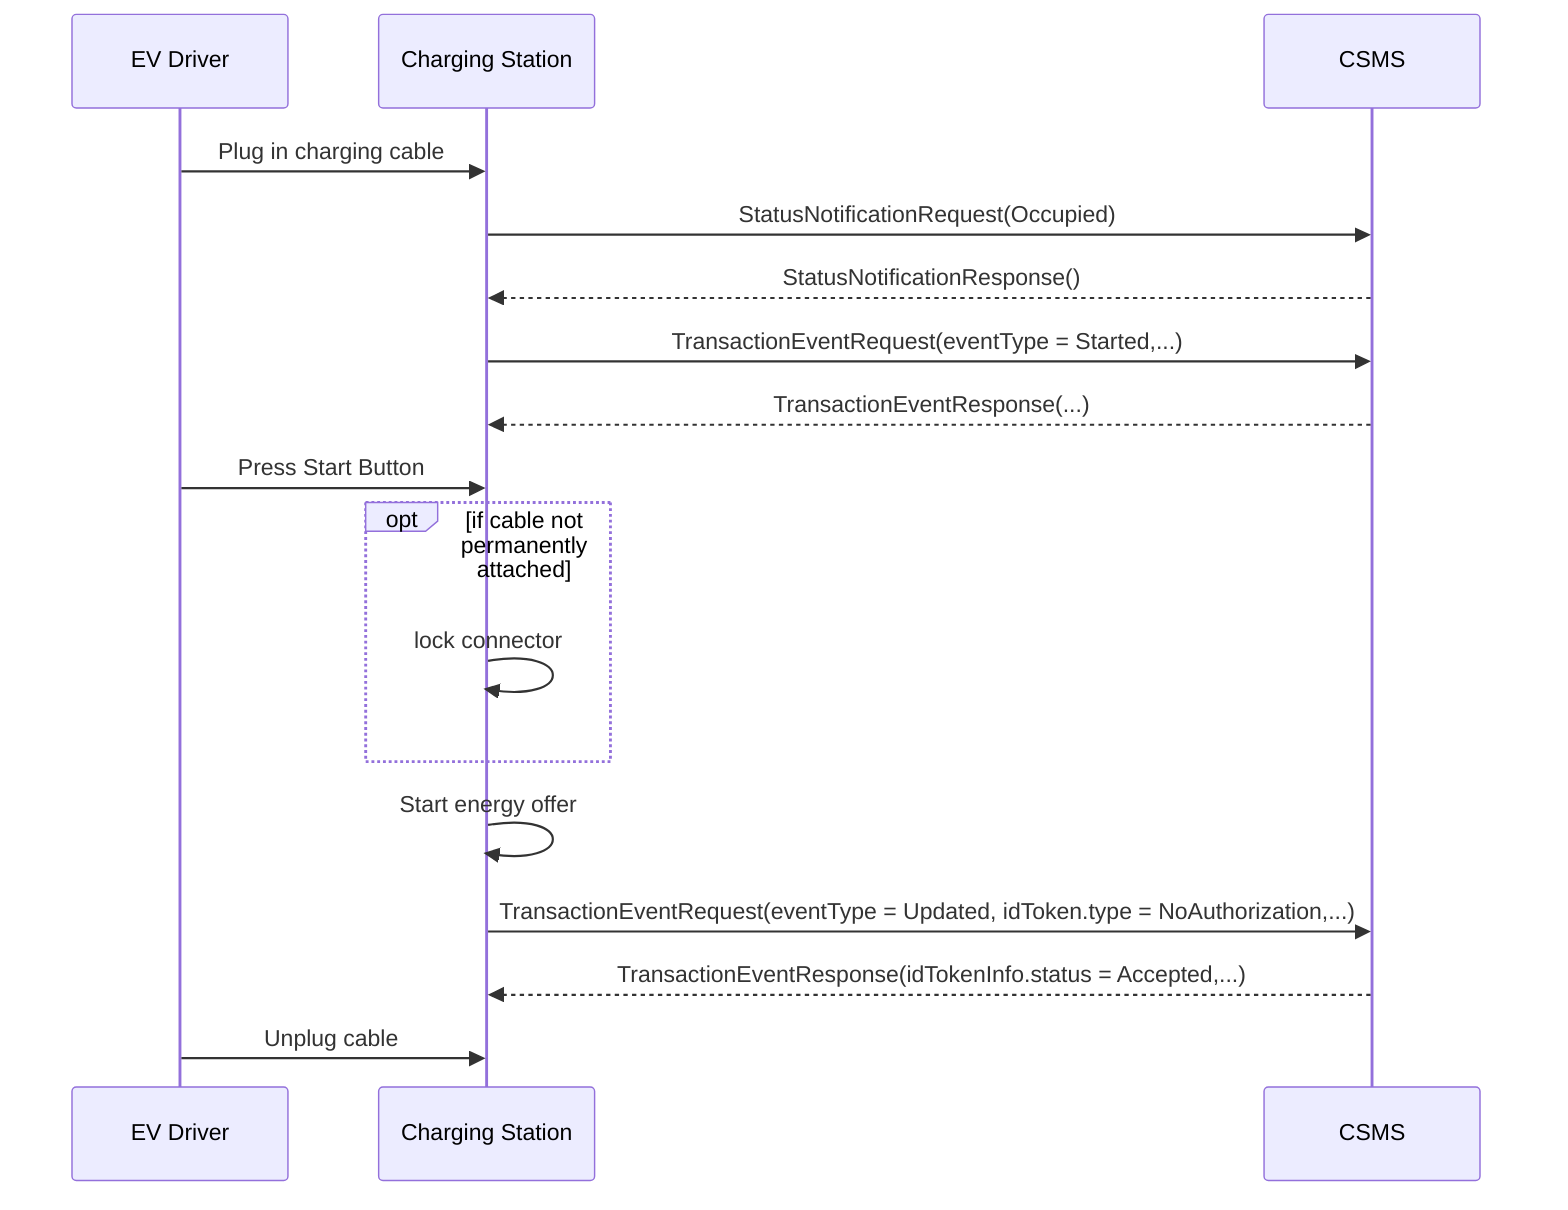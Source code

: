 sequenceDiagram
    participant EVDriver as EV Driver
    participant CS as Charging Station
    participant CSMS as CSMS

    EVDriver->>CS: Plug in charging cable
    CS->>CSMS: StatusNotificationRequest(Occupied)
    CSMS-->>CS: StatusNotificationResponse()
    CS->>CSMS: TransactionEventRequest(eventType = Started,...)
    CSMS-->>CS: TransactionEventResponse(...)
    
    EVDriver->>CS: Press Start Button
    
    opt if cable not permanently attached
        CS->>CS: lock connector
    end
    
    CS->>CS: Start energy offer
    CS->>CSMS: TransactionEventRequest(eventType = Updated, idToken.type = NoAuthorization,...)
    CSMS-->>CS: TransactionEventResponse(idTokenInfo.status = Accepted,...)
    
    EVDriver->>CS: Unplug cable